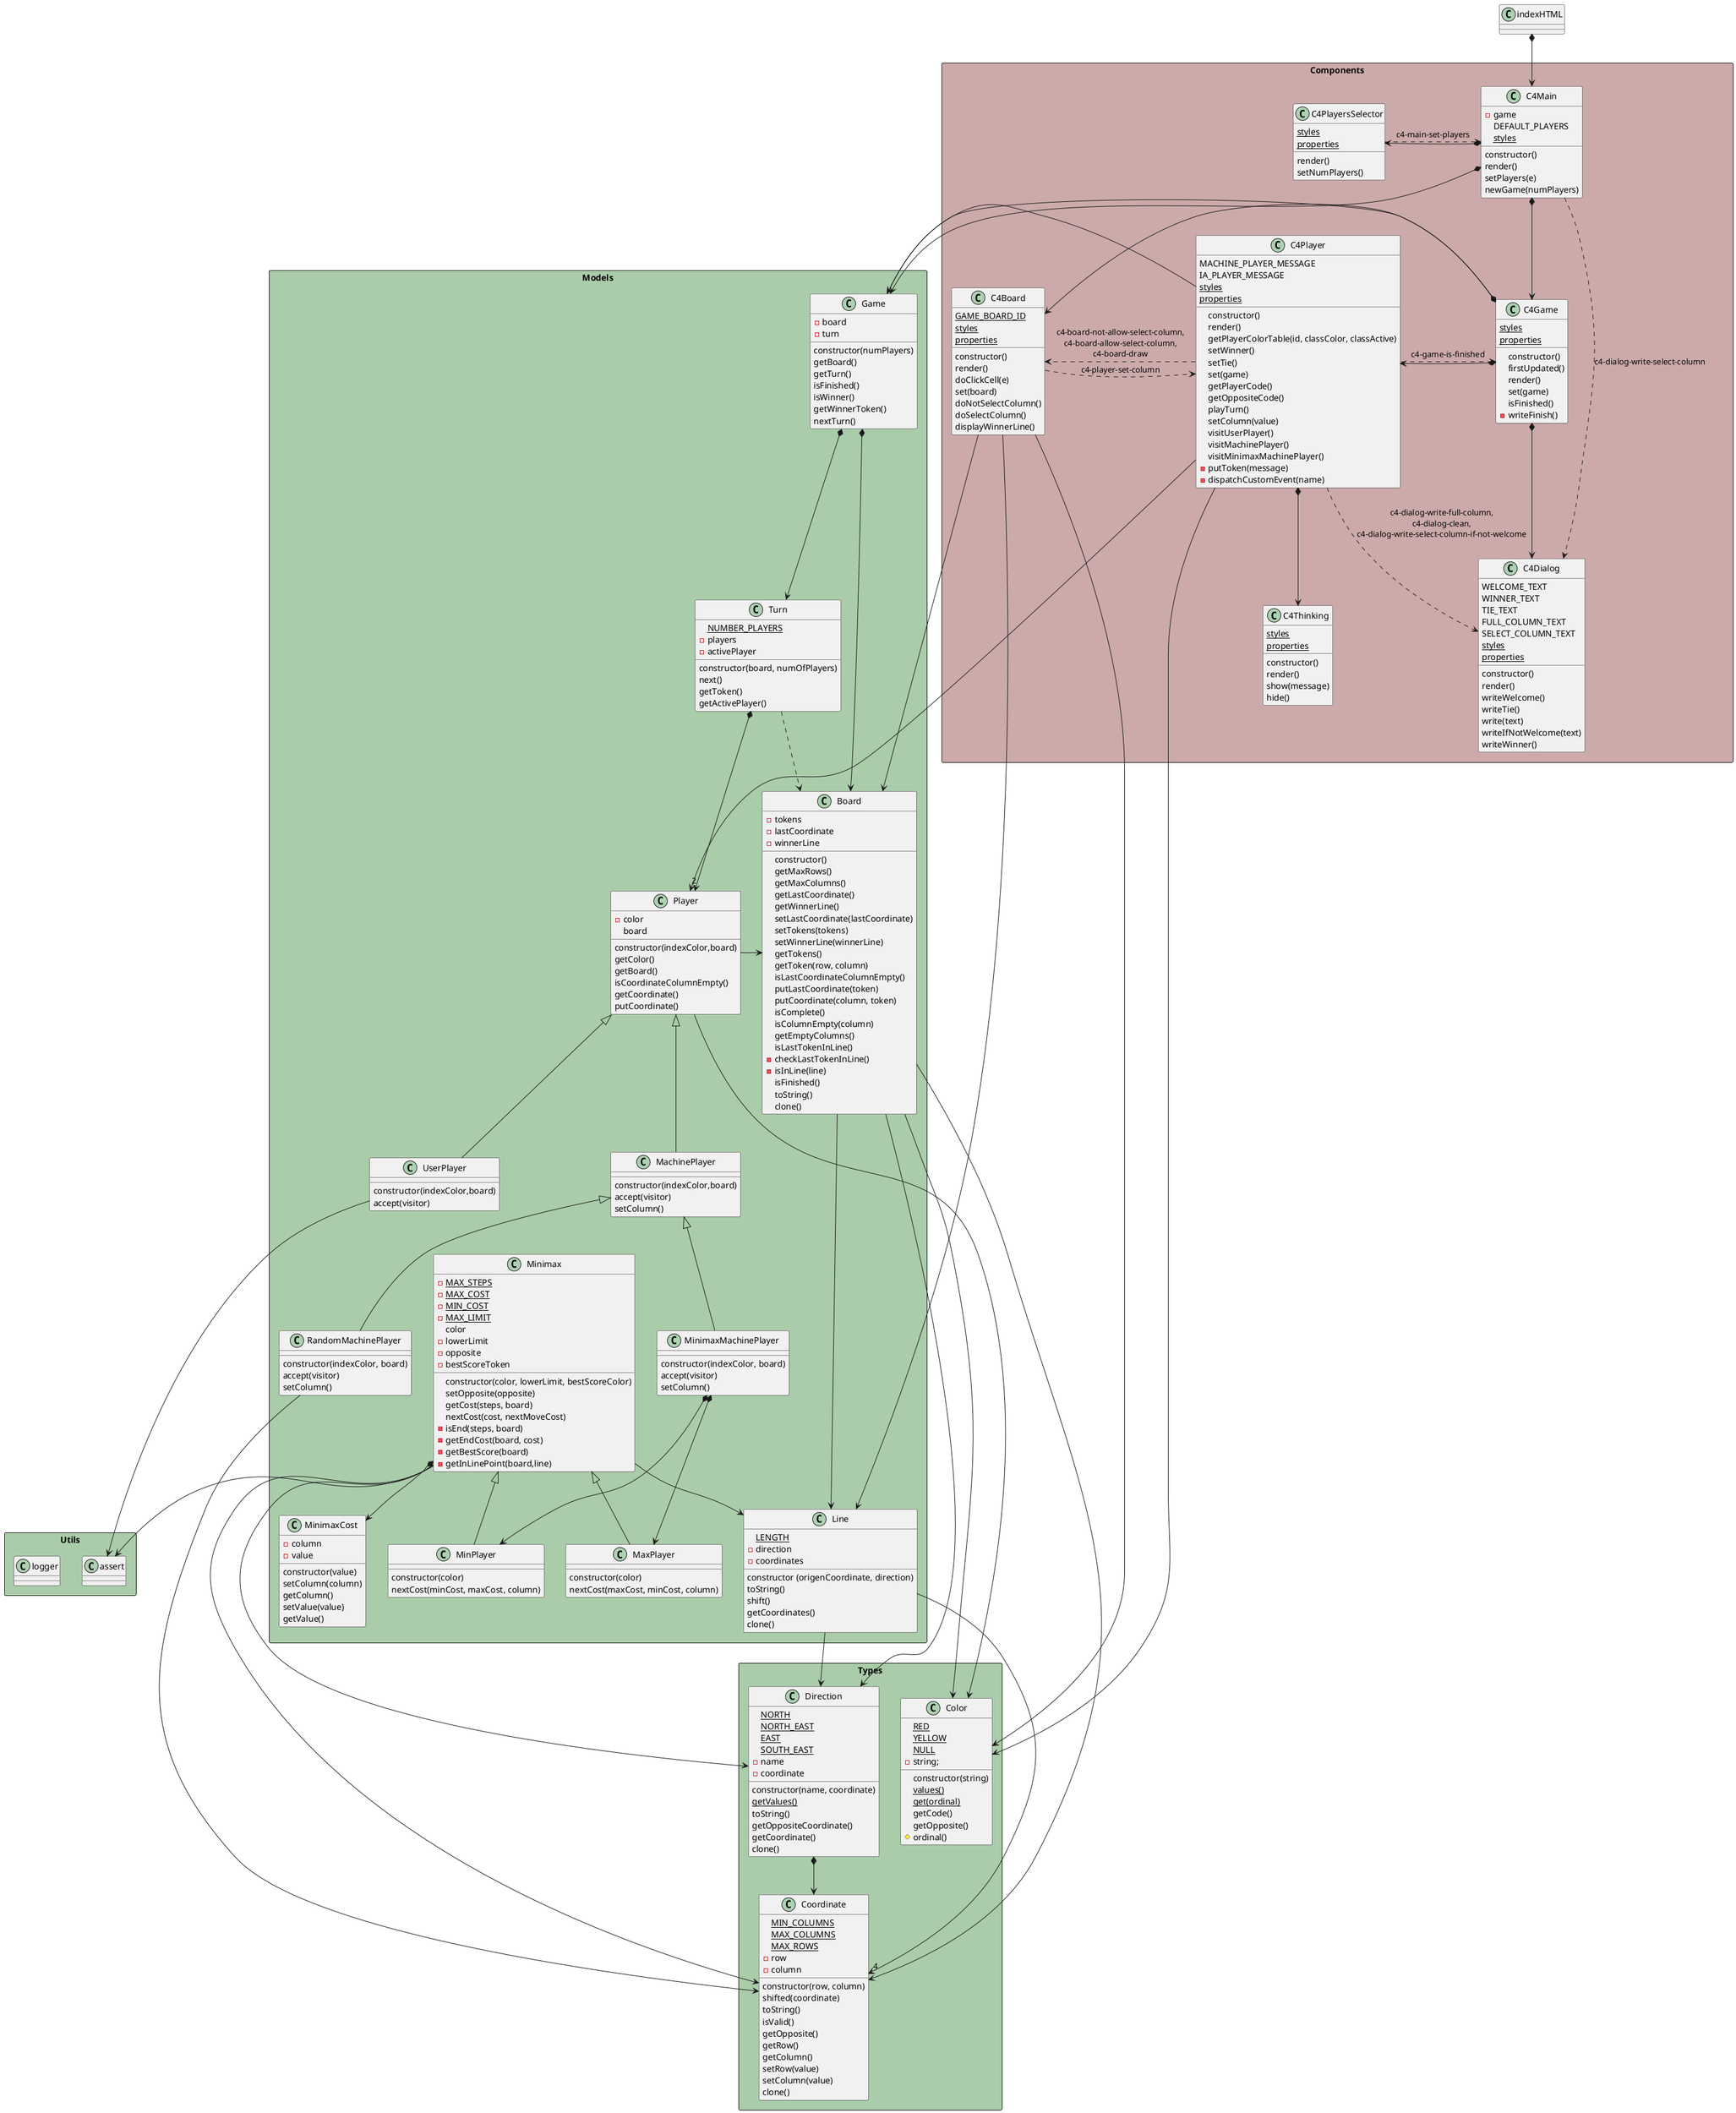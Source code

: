 @startuml connect4_classNotation_viewsWeb_classdiagram

package "Types" <<Rectangle>> #aca {
    class Coordinate {
        {static} MIN_COLUMNS
        {static} MAX_COLUMNS
        {static} MAX_ROWS
        -row
        -column
        constructor(row, column)
        shifted(coordinate)
        toString()
        isValid()
        getOpposite()
        getRow()
        getColumn()
        setRow(value)
        setColumn(value)
        clone()
    }

    class Direction {
        {static} NORTH
        {static} NORTH_EAST
        {static} EAST
        {static} SOUTH_EAST
        -name
        -coordinate
        constructor(name, coordinate)
        {static} getValues()
        toString()
        getOppositeCoordinate()
        getCoordinate()
        clone()
    }

    class Color {
        {static} RED
        {static} YELLOW
        {static} NULL
        -string;
        constructor(string) 
        {static} values()
        {static} get(ordinal)
        getCode()
        getOpposite()
        #ordinal()
    }    
}    

package "Utils" <<Rectangle>> #aca {
    class assert
    class logger
}   

package "Models" <<Rectangle>> #aca {

    class Board {
        -tokens
        -lastCoordinate
        -winnerLine
        constructor()
        getMaxRows()
        getMaxColumns()
        getLastCoordinate()
        getWinnerLine()
        setLastCoordinate(lastCoordinate)
        setTokens(tokens)
        setWinnerLine(winnerLine)
        getTokens()
        getToken(row, column)
        isLastCoordinateColumnEmpty()
        putLastCoordinate(token)
        putCoordinate(column, token)
        isComplete()
        isColumnEmpty(column)
        getEmptyColumns()
        isLastTokenInLine()
        -checkLastTokenInLine() 
        -isInLine(line)
        isFinished()
        toString()
        clone()
    }

    class Game {
        -board
        -turn
        constructor(numPlayers)
        getBoard()
        getTurn()
        isFinished()
        isWinner()
        getWinnerToken()
        nextTurn()
    }

    class Line {
        {static} LENGTH
        -direction
        -coordinates
        constructor (origenCoordinate, direction)
        toString()
        shift()
        getCoordinates()
        clone()
    }

    class Player{
        -color
        board
        constructor(indexColor,board)
        getColor()
        getBoard()
        isCoordinateColumnEmpty()
        getCoordinate()
        putCoordinate()
    }

    class UserPlayer extends Player{
        constructor(indexColor,board)
        accept(visitor) 
    }

    class MachinePlayer extends Player{
        constructor(indexColor,board)
        accept(visitor)
        setColumn()
    }    

    class RandomMachinePlayer extends MachinePlayer{
        constructor(indexColor, board)
        accept(visitor)    
        setColumn()
    }  

    class MinimaxMachinePlayer extends MachinePlayer{
        constructor(indexColor, board)
        accept(visitor)
        setColumn()
    }

    class Minimax {
        {static} -MAX_STEPS
        {static} -MAX_COST
        {static} -MIN_COST
        {static} -MAX_LIMIT 
        color
        -lowerLimit
        -opposite
        -bestScoreToken
        constructor(color, lowerLimit, bestScoreColor)
        setOpposite(opposite)
        getCost(steps, board)
        nextCost(cost, nextMoveCost)
        -isEnd(steps, board)
        -getEndCost(board, cost)
        -getBestScore(board)
        -getInLinePoint(board,line)
    }

    class MaxPlayer extends Minimax {
        constructor(color)
        nextCost(maxCost, minCost, column)
    }

    class MinPlayer extends Minimax {
        constructor(color)
        nextCost(minCost, maxCost, column)
    }

    class MinimaxCost {
        -column
        -value

        constructor(value)
        setColumn(column)
        getColumn()
        setValue(value)
        getValue()
    }

    class Turn{
        {static} NUMBER_PLAYERS
        -players
        -activePlayer
        constructor(board, numOfPlayers)
        next()
        getToken()
        getActivePlayer()
    }
}

package "Components" <<Rectangle>> #caa {
    class C4Board{
        {static} GAME_BOARD_ID
        {static} styles
        {static} properties
        constructor()
        render()
        doClickCell(e)
        set(board)
        doNotSelectColumn()
        doSelectColumn()
        displayWinnerLine()
    }

    class C4Main {
        -game
        DEFAULT_PLAYERS
        {static} styles
        constructor()
        render()
        setPlayers(e)
        newGame(numPlayers)
    }

    class C4Dialog {
        WELCOME_TEXT
        WINNER_TEXT
        TIE_TEXT
        FULL_COLUMN_TEXT
        SELECT_COLUMN_TEXT
        {static} styles
        {static} properties
        constructor()
        render()
        writeWelcome()
        writeTie()
        write(text)
        writeIfNotWelcome(text)
        writeWinner()
    }

    class C4Game {
        {static} styles
        {static} properties
        constructor()
        firstUpdated()
        render()
        set(game)
        isFinished()
        -writeFinish()
    }

    class C4PlayersSelector {
        {static} styles
        {static} properties
        render()
        setNumPlayers()
    }

    class C4Player {
        MACHINE_PLAYER_MESSAGE
        IA_PLAYER_MESSAGE
        {static} styles
        {static} properties
        constructor()
        render()
        getPlayerColorTable(id, classColor, classActive)
        setWinner()
        setTie()
        set(game)
        getPlayerCode()
        getOppositeCode()
        playTurn()
        setColumn(value)
        visitUserPlayer()
        visitMachinePlayer()
        visitMinimaxMachinePlayer()
        -putToken(message)
        -dispatchCustomEvent(name)
    }

    class C4Thinking {
        {static} styles
        {static} properties
        constructor()
        render()
        show(message)
        hide()
    }
}

Direction *-down-> Coordinate

Line -down-> "4" Coordinate
Line -down-> Direction

Board -down-> Coordinate
Board -down-> Direction
Board -down-> Line
Board -down-> Color

Player -down-> Color

RandomMachinePlayer --> Coordinate

MinimaxMachinePlayer *-d-> MaxPlayer
MinimaxMachinePlayer *-d-> MinPlayer

Minimax -d-> Line
Minimax -d-> Coordinate
Minimax -d-> Direction
Minimax *-d-> MinimaxCost
Minimax --> assert

UserPlayer --> assert

Turn *-down-> "2" Player
Turn .-> Board

Player -r-> Board

Game *-down-> Board
Game *-down-> Turn

C4Board -> Board
C4Board -> Line
C4Board -> Color

C4Board .> C4Player : c4-player-set-column

C4Player -> Player
C4Player -> Game
C4Player -> Color
C4Player *-d-> C4Thinking

C4Player .-> C4Dialog : c4-dialog-write-full-column,\nc4-dialog-clean,\nc4-dialog-write-select-column-if-not-welcome
C4Player .-> C4Board : c4-board-not-allow-select-column,\nc4-board-allow-select-column,\nc4-board-draw
C4Player .-u-> C4Game : c4-game-is-finished

C4Game *-> Game
C4Game *-> C4Board
C4Game *-> C4Player
C4Game *-> C4Dialog

C4Main *-> Game
C4Main *-d-> C4Game
C4Main *-> C4PlayersSelector

C4Main .-> C4Dialog : c4-dialog-write-select-column

C4PlayersSelector .-> C4Main: c4-main-set-players

indexHTML *-down-> C4Main

@enduml